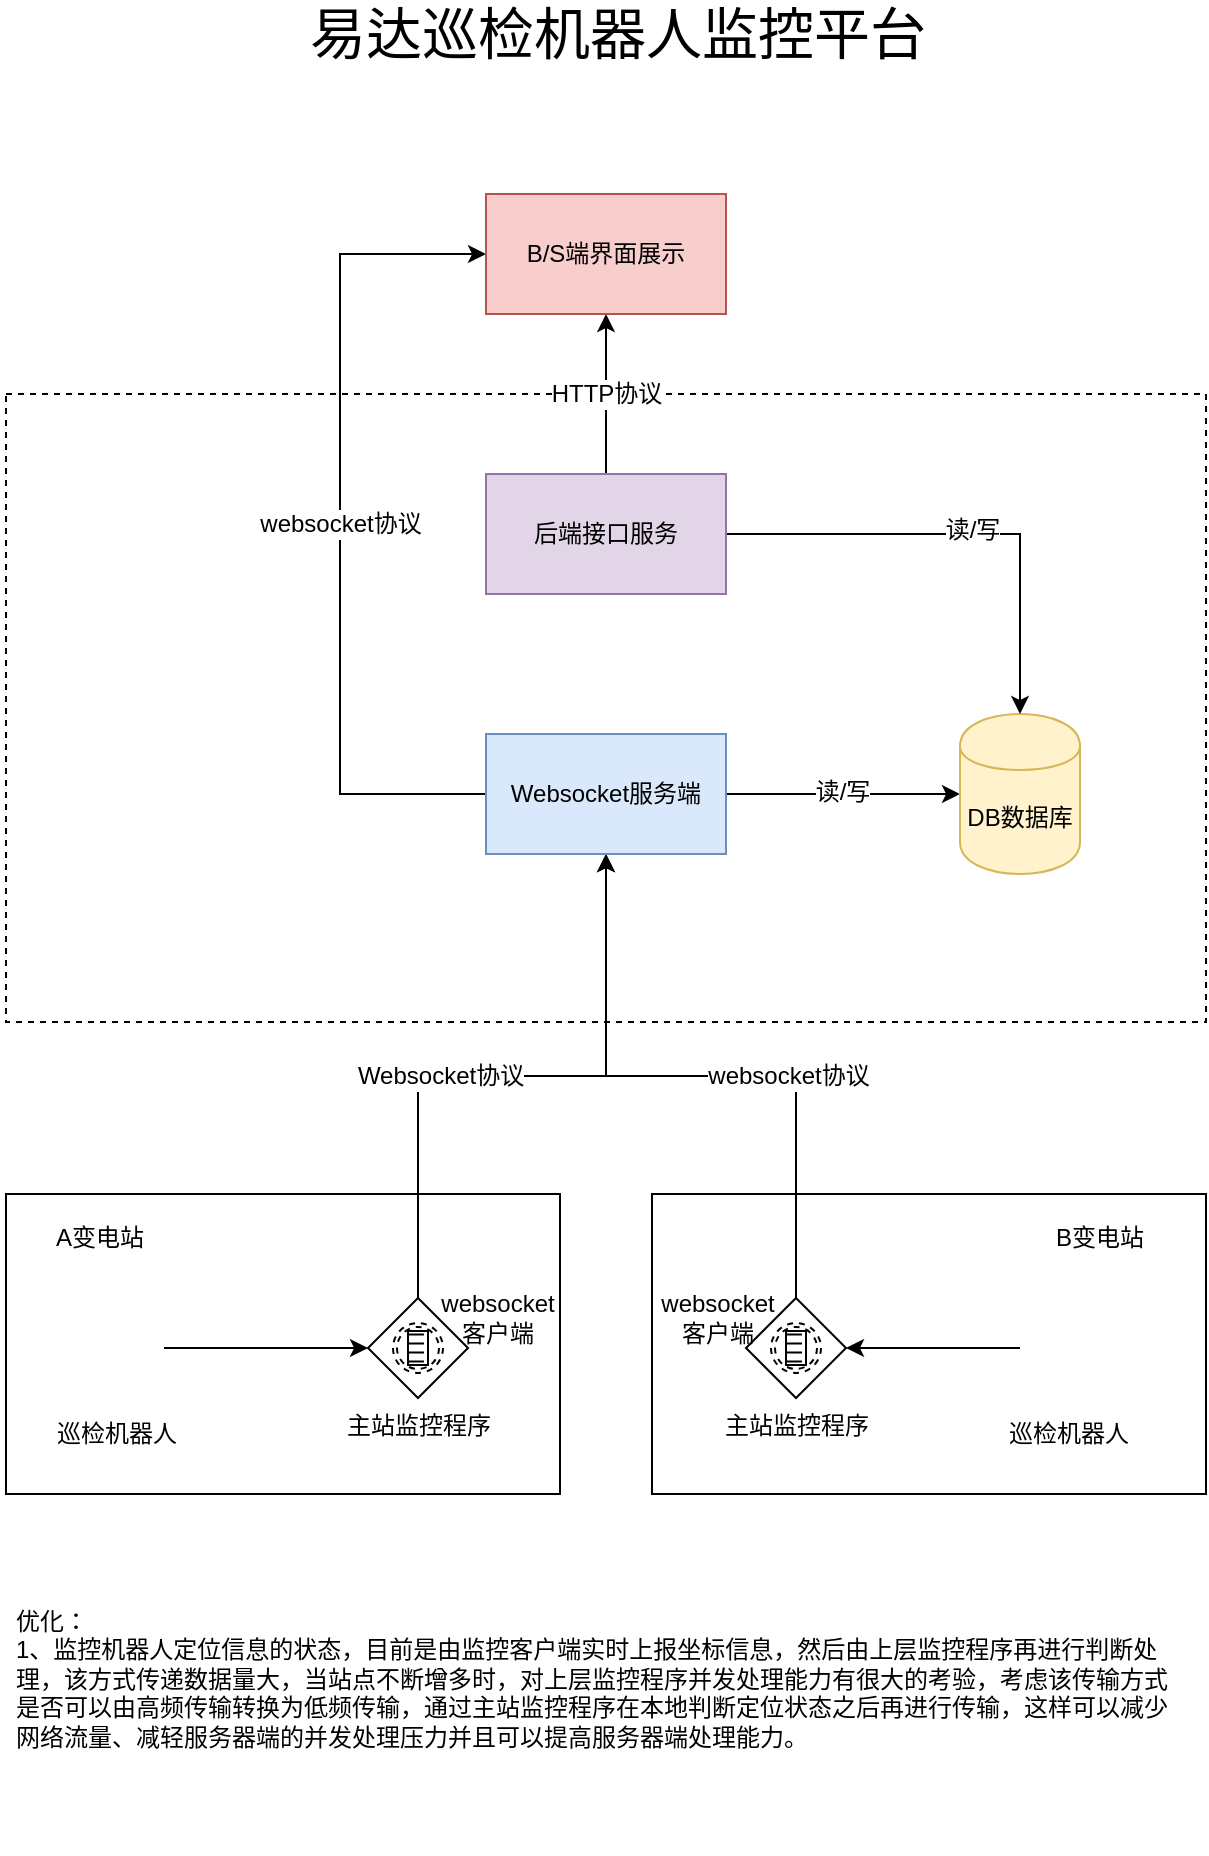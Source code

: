 <mxfile version="12.2.9" type="github" pages="1">
  <diagram id="130WKjdTwqU9Hsnkw1hB" name="Page-1">
    <mxGraphModel dx="932" dy="470" grid="1" gridSize="10" guides="1" tooltips="1" connect="1" arrows="1" fold="1" page="1" pageScale="1" pageWidth="827" pageHeight="1169" math="0" shadow="0">
      <root>
        <mxCell id="0"/>
        <mxCell id="1" parent="0"/>
        <mxCell id="kDa3zQPtUkxCUOgXR0Jn-12" value="" style="rounded=0;whiteSpace=wrap;html=1;fontSize=12;" vertex="1" parent="1">
          <mxGeometry x="113" y="670" width="277" height="150" as="geometry"/>
        </mxCell>
        <mxCell id="kDa3zQPtUkxCUOgXR0Jn-1" value="" style="rounded=0;whiteSpace=wrap;html=1;dashed=1;" vertex="1" parent="1">
          <mxGeometry x="113" y="270" width="600" height="314" as="geometry"/>
        </mxCell>
        <mxCell id="kDa3zQPtUkxCUOgXR0Jn-2" value="易达巡检机器人监控平台" style="text;html=1;strokeColor=none;fillColor=none;align=center;verticalAlign=middle;whiteSpace=wrap;rounded=0;dashed=1;fontSize=28;" vertex="1" parent="1">
          <mxGeometry x="262.5" y="80" width="312" height="20" as="geometry"/>
        </mxCell>
        <mxCell id="kDa3zQPtUkxCUOgXR0Jn-10" style="edgeStyle=orthogonalEdgeStyle;rounded=0;orthogonalLoop=1;jettySize=auto;html=1;exitX=1;exitY=0.5;exitDx=0;exitDy=0;entryX=0;entryY=0.5;entryDx=0;entryDy=0;fontSize=18;" edge="1" parent="1" source="kDa3zQPtUkxCUOgXR0Jn-8" target="kDa3zQPtUkxCUOgXR0Jn-11">
          <mxGeometry relative="1" as="geometry">
            <mxPoint x="270" y="744" as="targetPoint"/>
          </mxGeometry>
        </mxCell>
        <mxCell id="kDa3zQPtUkxCUOgXR0Jn-8" value="&lt;font style=&quot;font-size: 12px&quot;&gt;巡检机器人&lt;/font&gt;" style="shape=image;html=1;verticalAlign=top;verticalLabelPosition=bottom;labelBackgroundColor=#ffffff;imageAspect=0;aspect=fixed;image=https://cdn3.iconfinder.com/data/icons/technology-1-1/512/technology-machine-electronic-device-05-128.png;fontSize=18;" vertex="1" parent="1">
          <mxGeometry x="144" y="723" width="48" height="48" as="geometry"/>
        </mxCell>
        <mxCell id="kDa3zQPtUkxCUOgXR0Jn-21" style="edgeStyle=orthogonalEdgeStyle;rounded=0;orthogonalLoop=1;jettySize=auto;html=1;exitX=0.5;exitY=0;exitDx=0;exitDy=0;fontSize=12;" edge="1" parent="1" source="kDa3zQPtUkxCUOgXR0Jn-11" target="kDa3zQPtUkxCUOgXR0Jn-19">
          <mxGeometry relative="1" as="geometry"/>
        </mxCell>
        <mxCell id="kDa3zQPtUkxCUOgXR0Jn-24" value="Websocket协议" style="text;html=1;align=center;verticalAlign=middle;resizable=0;points=[];;labelBackgroundColor=#ffffff;fontSize=12;" vertex="1" connectable="0" parent="kDa3zQPtUkxCUOgXR0Jn-21">
          <mxGeometry x="-0.297" y="-11" relative="1" as="geometry">
            <mxPoint x="11" y="-11" as="offset"/>
          </mxGeometry>
        </mxCell>
        <mxCell id="kDa3zQPtUkxCUOgXR0Jn-11" value="主站监控程序" style="shape=mxgraph.bpmn.shape;html=1;verticalLabelPosition=bottom;labelBackgroundColor=#ffffff;verticalAlign=top;align=center;perimeter=rhombusPerimeter;background=gateway;outlineConnect=0;outline=boundNonint;symbol=conditional;fontSize=12;" vertex="1" parent="1">
          <mxGeometry x="294" y="722" width="50" height="50" as="geometry"/>
        </mxCell>
        <mxCell id="kDa3zQPtUkxCUOgXR0Jn-13" value="A变电站" style="text;html=1;strokeColor=none;fillColor=none;align=center;verticalAlign=middle;whiteSpace=wrap;rounded=0;fontSize=12;" vertex="1" parent="1">
          <mxGeometry x="130" y="682" width="60" height="20" as="geometry"/>
        </mxCell>
        <mxCell id="kDa3zQPtUkxCUOgXR0Jn-14" value="" style="rounded=0;whiteSpace=wrap;html=1;fontSize=12;" vertex="1" parent="1">
          <mxGeometry x="436" y="670" width="277" height="150" as="geometry"/>
        </mxCell>
        <mxCell id="kDa3zQPtUkxCUOgXR0Jn-22" style="edgeStyle=orthogonalEdgeStyle;rounded=0;orthogonalLoop=1;jettySize=auto;html=1;exitX=0;exitY=0.5;exitDx=0;exitDy=0;entryX=1;entryY=0.5;entryDx=0;entryDy=0;fontSize=12;" edge="1" parent="1" source="kDa3zQPtUkxCUOgXR0Jn-16" target="kDa3zQPtUkxCUOgXR0Jn-17">
          <mxGeometry relative="1" as="geometry"/>
        </mxCell>
        <mxCell id="kDa3zQPtUkxCUOgXR0Jn-16" value="&lt;font style=&quot;font-size: 12px&quot;&gt;巡检机器人&lt;/font&gt;" style="shape=image;html=1;verticalAlign=top;verticalLabelPosition=bottom;labelBackgroundColor=#ffffff;imageAspect=0;aspect=fixed;image=https://cdn3.iconfinder.com/data/icons/technology-1-1/512/technology-machine-electronic-device-05-128.png;fontSize=18;" vertex="1" parent="1">
          <mxGeometry x="620" y="723" width="48" height="48" as="geometry"/>
        </mxCell>
        <mxCell id="kDa3zQPtUkxCUOgXR0Jn-20" style="edgeStyle=orthogonalEdgeStyle;rounded=0;orthogonalLoop=1;jettySize=auto;html=1;exitX=0.5;exitY=0;exitDx=0;exitDy=0;entryX=0.5;entryY=1;entryDx=0;entryDy=0;fontSize=12;" edge="1" parent="1" source="kDa3zQPtUkxCUOgXR0Jn-17" target="kDa3zQPtUkxCUOgXR0Jn-19">
          <mxGeometry relative="1" as="geometry"/>
        </mxCell>
        <mxCell id="kDa3zQPtUkxCUOgXR0Jn-23" value="websocket协议" style="text;html=1;align=center;verticalAlign=middle;resizable=0;points=[];;labelBackgroundColor=#ffffff;fontSize=12;" vertex="1" connectable="0" parent="kDa3zQPtUkxCUOgXR0Jn-20">
          <mxGeometry x="-0.3" y="4" relative="1" as="geometry">
            <mxPoint x="-4" y="-4" as="offset"/>
          </mxGeometry>
        </mxCell>
        <mxCell id="kDa3zQPtUkxCUOgXR0Jn-17" value="主站监控程序" style="shape=mxgraph.bpmn.shape;html=1;verticalLabelPosition=bottom;labelBackgroundColor=#ffffff;verticalAlign=top;align=center;perimeter=rhombusPerimeter;background=gateway;outlineConnect=0;outline=boundNonint;symbol=conditional;fontSize=12;" vertex="1" parent="1">
          <mxGeometry x="483" y="722" width="50" height="50" as="geometry"/>
        </mxCell>
        <mxCell id="kDa3zQPtUkxCUOgXR0Jn-18" value="B变电站" style="text;html=1;strokeColor=none;fillColor=none;align=center;verticalAlign=middle;whiteSpace=wrap;rounded=0;fontSize=12;" vertex="1" parent="1">
          <mxGeometry x="630" y="682" width="60" height="20" as="geometry"/>
        </mxCell>
        <mxCell id="kDa3zQPtUkxCUOgXR0Jn-29" style="edgeStyle=orthogonalEdgeStyle;rounded=0;orthogonalLoop=1;jettySize=auto;html=1;exitX=1;exitY=0.5;exitDx=0;exitDy=0;entryX=0;entryY=0.5;entryDx=0;entryDy=0;fontSize=12;" edge="1" parent="1" source="kDa3zQPtUkxCUOgXR0Jn-19" target="kDa3zQPtUkxCUOgXR0Jn-28">
          <mxGeometry relative="1" as="geometry"/>
        </mxCell>
        <mxCell id="kDa3zQPtUkxCUOgXR0Jn-30" value="读/写" style="text;html=1;align=center;verticalAlign=middle;resizable=0;points=[];;labelBackgroundColor=#ffffff;fontSize=12;" vertex="1" connectable="0" parent="kDa3zQPtUkxCUOgXR0Jn-29">
          <mxGeometry x="-0.009" y="1" relative="1" as="geometry">
            <mxPoint as="offset"/>
          </mxGeometry>
        </mxCell>
        <mxCell id="kDa3zQPtUkxCUOgXR0Jn-36" value="websocket协议" style="edgeStyle=orthogonalEdgeStyle;rounded=0;orthogonalLoop=1;jettySize=auto;html=1;exitX=0;exitY=0.5;exitDx=0;exitDy=0;entryX=0;entryY=0.5;entryDx=0;entryDy=0;fontSize=12;" edge="1" parent="1" source="kDa3zQPtUkxCUOgXR0Jn-19" target="kDa3zQPtUkxCUOgXR0Jn-34">
          <mxGeometry relative="1" as="geometry">
            <Array as="points">
              <mxPoint x="280" y="470"/>
              <mxPoint x="280" y="200"/>
            </Array>
          </mxGeometry>
        </mxCell>
        <mxCell id="kDa3zQPtUkxCUOgXR0Jn-19" value="Websocket服务端" style="rounded=0;whiteSpace=wrap;html=1;fontSize=12;fillColor=#dae8fc;strokeColor=#6c8ebf;" vertex="1" parent="1">
          <mxGeometry x="353" y="440" width="120" height="60" as="geometry"/>
        </mxCell>
        <mxCell id="kDa3zQPtUkxCUOgXR0Jn-28" value="DB数据库" style="shape=cylinder;whiteSpace=wrap;html=1;boundedLbl=1;backgroundOutline=1;fontSize=12;fillColor=#fff2cc;strokeColor=#d6b656;" vertex="1" parent="1">
          <mxGeometry x="590" y="430" width="60" height="80" as="geometry"/>
        </mxCell>
        <mxCell id="kDa3zQPtUkxCUOgXR0Jn-32" style="edgeStyle=orthogonalEdgeStyle;rounded=0;orthogonalLoop=1;jettySize=auto;html=1;exitX=1;exitY=0.5;exitDx=0;exitDy=0;entryX=0.5;entryY=0;entryDx=0;entryDy=0;fontSize=12;" edge="1" parent="1" source="kDa3zQPtUkxCUOgXR0Jn-31" target="kDa3zQPtUkxCUOgXR0Jn-28">
          <mxGeometry relative="1" as="geometry"/>
        </mxCell>
        <mxCell id="kDa3zQPtUkxCUOgXR0Jn-33" value="读/写" style="text;html=1;align=center;verticalAlign=middle;resizable=0;points=[];;labelBackgroundColor=#ffffff;fontSize=12;" vertex="1" connectable="0" parent="kDa3zQPtUkxCUOgXR0Jn-32">
          <mxGeometry x="0.038" y="2" relative="1" as="geometry">
            <mxPoint as="offset"/>
          </mxGeometry>
        </mxCell>
        <mxCell id="kDa3zQPtUkxCUOgXR0Jn-35" value="HTTP协议" style="edgeStyle=orthogonalEdgeStyle;rounded=0;orthogonalLoop=1;jettySize=auto;html=1;exitX=0.5;exitY=0;exitDx=0;exitDy=0;fontSize=12;" edge="1" parent="1" source="kDa3zQPtUkxCUOgXR0Jn-31" target="kDa3zQPtUkxCUOgXR0Jn-34">
          <mxGeometry relative="1" as="geometry"/>
        </mxCell>
        <mxCell id="kDa3zQPtUkxCUOgXR0Jn-31" value="后端接口服务" style="rounded=0;whiteSpace=wrap;html=1;fontSize=12;fillColor=#e1d5e7;strokeColor=#9673a6;" vertex="1" parent="1">
          <mxGeometry x="353" y="310" width="120" height="60" as="geometry"/>
        </mxCell>
        <mxCell id="kDa3zQPtUkxCUOgXR0Jn-34" value="B/S端界面展示" style="rounded=0;whiteSpace=wrap;html=1;fontSize=12;fillColor=#f8cecc;strokeColor=#b85450;" vertex="1" parent="1">
          <mxGeometry x="353" y="170" width="120" height="60" as="geometry"/>
        </mxCell>
        <mxCell id="kDa3zQPtUkxCUOgXR0Jn-37" value="websocket客户端" style="text;html=1;strokeColor=none;fillColor=none;align=center;verticalAlign=middle;whiteSpace=wrap;rounded=0;fontSize=12;" vertex="1" parent="1">
          <mxGeometry x="339" y="722" width="40" height="20" as="geometry"/>
        </mxCell>
        <mxCell id="kDa3zQPtUkxCUOgXR0Jn-39" value="websocket客户端" style="text;html=1;strokeColor=none;fillColor=none;align=center;verticalAlign=middle;whiteSpace=wrap;rounded=0;fontSize=12;" vertex="1" parent="1">
          <mxGeometry x="449" y="722" width="40" height="20" as="geometry"/>
        </mxCell>
        <mxCell id="kDa3zQPtUkxCUOgXR0Jn-41" value="优化：&lt;br&gt;1、监控机器人定位信息的状态，目前是由监控客户端实时上报坐标信息，然后由上层监控程序再进行判断处理，该方式传递数据量大，当站点不断增多时，对上层监控程序并发处理能力有很大的考验，考虑该传输方式是否可以由高频传输转换为低频传输，通过主站监控程序在本地判断定位状态之后再进行传输，这样可以减少网络流量、减轻服务器端的并发处理压力并且可以提高服务器端处理能力。" style="text;html=1;strokeColor=none;fillColor=none;align=left;verticalAlign=top;whiteSpace=wrap;rounded=0;fontSize=12;horizontal=1;spacingTop=4;spacing=8;" vertex="1" parent="1">
          <mxGeometry x="110" y="860" width="600" height="140" as="geometry"/>
        </mxCell>
      </root>
    </mxGraphModel>
  </diagram>
</mxfile>
